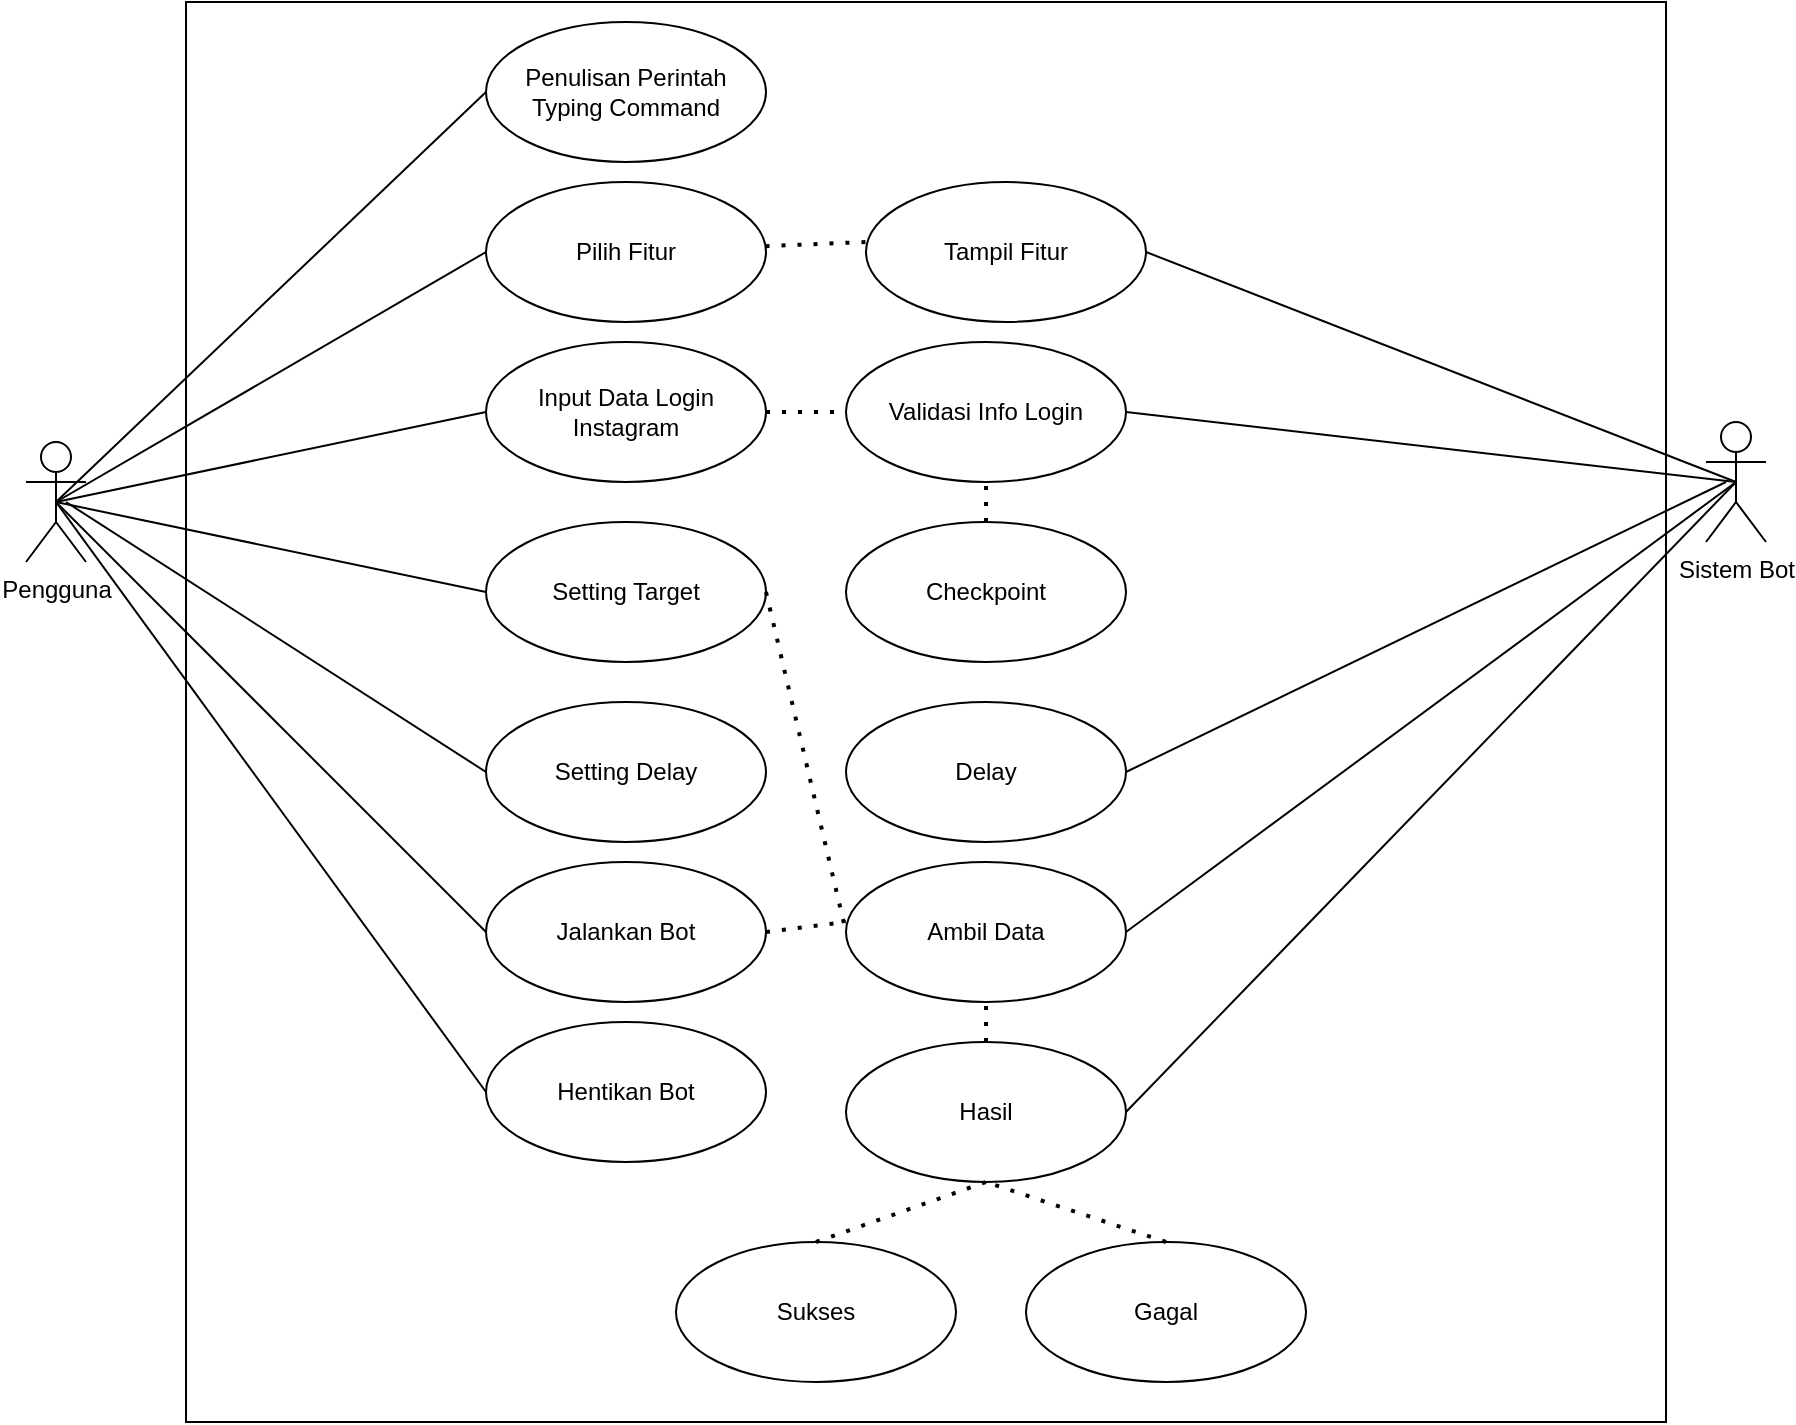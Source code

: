 <mxfile version="20.8.21" type="github">
  <diagram name="Page-1" id="R5cXk2mAjrdaS4w1Q-lb">
    <mxGraphModel dx="1257" dy="746" grid="1" gridSize="10" guides="1" tooltips="1" connect="1" arrows="1" fold="1" page="1" pageScale="1" pageWidth="850" pageHeight="1100" math="0" shadow="0">
      <root>
        <mxCell id="0" />
        <mxCell id="1" parent="0" />
        <mxCell id="2sulrTT11Jdlo0aklF4q-41" value="" style="rounded=0;whiteSpace=wrap;html=1;" vertex="1" parent="1">
          <mxGeometry x="180" y="10" width="740" height="710" as="geometry" />
        </mxCell>
        <mxCell id="2sulrTT11Jdlo0aklF4q-3" value="Penulisan Perintah&lt;br&gt;Typing Command" style="ellipse;whiteSpace=wrap;html=1;" vertex="1" parent="1">
          <mxGeometry x="330" y="20" width="140" height="70" as="geometry" />
        </mxCell>
        <mxCell id="2sulrTT11Jdlo0aklF4q-4" value="Pilih Fitur" style="ellipse;whiteSpace=wrap;html=1;" vertex="1" parent="1">
          <mxGeometry x="330" y="100" width="140" height="70" as="geometry" />
        </mxCell>
        <mxCell id="2sulrTT11Jdlo0aklF4q-5" value="Input Data Login Instagram" style="ellipse;whiteSpace=wrap;html=1;" vertex="1" parent="1">
          <mxGeometry x="330" y="180" width="140" height="70" as="geometry" />
        </mxCell>
        <mxCell id="2sulrTT11Jdlo0aklF4q-6" value="Setting Target" style="ellipse;whiteSpace=wrap;html=1;" vertex="1" parent="1">
          <mxGeometry x="330" y="270" width="140" height="70" as="geometry" />
        </mxCell>
        <mxCell id="2sulrTT11Jdlo0aklF4q-8" value="Setting Delay" style="ellipse;whiteSpace=wrap;html=1;" vertex="1" parent="1">
          <mxGeometry x="330" y="360" width="140" height="70" as="geometry" />
        </mxCell>
        <mxCell id="2sulrTT11Jdlo0aklF4q-9" value="Jalankan Bot" style="ellipse;whiteSpace=wrap;html=1;" vertex="1" parent="1">
          <mxGeometry x="330" y="440" width="140" height="70" as="geometry" />
        </mxCell>
        <mxCell id="2sulrTT11Jdlo0aklF4q-10" value="Pengguna" style="shape=umlActor;verticalLabelPosition=bottom;verticalAlign=top;html=1;" vertex="1" parent="1">
          <mxGeometry x="100" y="230" width="30" height="60" as="geometry" />
        </mxCell>
        <mxCell id="2sulrTT11Jdlo0aklF4q-11" value="Validasi Info Login" style="ellipse;whiteSpace=wrap;html=1;" vertex="1" parent="1">
          <mxGeometry x="510" y="180" width="140" height="70" as="geometry" />
        </mxCell>
        <mxCell id="2sulrTT11Jdlo0aklF4q-12" value="Checkpoint" style="ellipse;whiteSpace=wrap;html=1;" vertex="1" parent="1">
          <mxGeometry x="510" y="270" width="140" height="70" as="geometry" />
        </mxCell>
        <mxCell id="2sulrTT11Jdlo0aklF4q-13" value="Ambil Data" style="ellipse;whiteSpace=wrap;html=1;" vertex="1" parent="1">
          <mxGeometry x="510" y="440" width="140" height="70" as="geometry" />
        </mxCell>
        <mxCell id="2sulrTT11Jdlo0aklF4q-14" value="Sukses" style="ellipse;whiteSpace=wrap;html=1;" vertex="1" parent="1">
          <mxGeometry x="425" y="630" width="140" height="70" as="geometry" />
        </mxCell>
        <mxCell id="2sulrTT11Jdlo0aklF4q-15" value="Gagal" style="ellipse;whiteSpace=wrap;html=1;" vertex="1" parent="1">
          <mxGeometry x="600" y="630" width="140" height="70" as="geometry" />
        </mxCell>
        <mxCell id="2sulrTT11Jdlo0aklF4q-16" value="Hentikan Bot" style="ellipse;whiteSpace=wrap;html=1;" vertex="1" parent="1">
          <mxGeometry x="330" y="520" width="140" height="70" as="geometry" />
        </mxCell>
        <mxCell id="2sulrTT11Jdlo0aklF4q-29" value="" style="endArrow=none;html=1;rounded=0;exitX=0.5;exitY=0.5;exitDx=0;exitDy=0;exitPerimeter=0;entryX=0;entryY=0.5;entryDx=0;entryDy=0;" edge="1" parent="1" source="2sulrTT11Jdlo0aklF4q-10" target="2sulrTT11Jdlo0aklF4q-3">
          <mxGeometry width="50" height="50" relative="1" as="geometry">
            <mxPoint x="280" y="330" as="sourcePoint" />
            <mxPoint x="330" y="280" as="targetPoint" />
          </mxGeometry>
        </mxCell>
        <mxCell id="2sulrTT11Jdlo0aklF4q-30" value="" style="endArrow=none;html=1;rounded=0;exitX=0.5;exitY=0.5;exitDx=0;exitDy=0;exitPerimeter=0;entryX=0;entryY=0.5;entryDx=0;entryDy=0;" edge="1" parent="1" source="2sulrTT11Jdlo0aklF4q-10" target="2sulrTT11Jdlo0aklF4q-4">
          <mxGeometry width="50" height="50" relative="1" as="geometry">
            <mxPoint x="280" y="330" as="sourcePoint" />
            <mxPoint x="330" y="280" as="targetPoint" />
          </mxGeometry>
        </mxCell>
        <mxCell id="2sulrTT11Jdlo0aklF4q-31" value="" style="endArrow=none;html=1;rounded=0;exitX=0.5;exitY=0.5;exitDx=0;exitDy=0;exitPerimeter=0;entryX=0;entryY=0.5;entryDx=0;entryDy=0;" edge="1" parent="1" source="2sulrTT11Jdlo0aklF4q-10" target="2sulrTT11Jdlo0aklF4q-6">
          <mxGeometry width="50" height="50" relative="1" as="geometry">
            <mxPoint x="280" y="330" as="sourcePoint" />
            <mxPoint x="330" y="280" as="targetPoint" />
          </mxGeometry>
        </mxCell>
        <mxCell id="2sulrTT11Jdlo0aklF4q-32" value="" style="endArrow=none;html=1;rounded=0;exitX=0.5;exitY=0.5;exitDx=0;exitDy=0;exitPerimeter=0;entryX=0;entryY=0.5;entryDx=0;entryDy=0;" edge="1" parent="1" source="2sulrTT11Jdlo0aklF4q-10" target="2sulrTT11Jdlo0aklF4q-5">
          <mxGeometry width="50" height="50" relative="1" as="geometry">
            <mxPoint x="280" y="330" as="sourcePoint" />
            <mxPoint x="330" y="280" as="targetPoint" />
          </mxGeometry>
        </mxCell>
        <mxCell id="2sulrTT11Jdlo0aklF4q-33" value="" style="endArrow=none;html=1;rounded=0;entryX=0;entryY=0.5;entryDx=0;entryDy=0;" edge="1" parent="1" target="2sulrTT11Jdlo0aklF4q-8">
          <mxGeometry width="50" height="50" relative="1" as="geometry">
            <mxPoint x="120" y="260" as="sourcePoint" />
            <mxPoint x="330" y="280" as="targetPoint" />
          </mxGeometry>
        </mxCell>
        <mxCell id="2sulrTT11Jdlo0aklF4q-34" value="" style="endArrow=none;html=1;rounded=0;exitX=0.5;exitY=0.5;exitDx=0;exitDy=0;exitPerimeter=0;entryX=0;entryY=0.5;entryDx=0;entryDy=0;" edge="1" parent="1" source="2sulrTT11Jdlo0aklF4q-10" target="2sulrTT11Jdlo0aklF4q-9">
          <mxGeometry width="50" height="50" relative="1" as="geometry">
            <mxPoint x="280" y="330" as="sourcePoint" />
            <mxPoint x="330" y="280" as="targetPoint" />
          </mxGeometry>
        </mxCell>
        <mxCell id="2sulrTT11Jdlo0aklF4q-36" value="" style="endArrow=none;html=1;rounded=0;exitX=0.5;exitY=0.5;exitDx=0;exitDy=0;exitPerimeter=0;entryX=0;entryY=0.5;entryDx=0;entryDy=0;" edge="1" parent="1" source="2sulrTT11Jdlo0aklF4q-10" target="2sulrTT11Jdlo0aklF4q-16">
          <mxGeometry width="50" height="50" relative="1" as="geometry">
            <mxPoint x="280" y="330" as="sourcePoint" />
            <mxPoint x="330" y="280" as="targetPoint" />
          </mxGeometry>
        </mxCell>
        <mxCell id="2sulrTT11Jdlo0aklF4q-37" value="" style="endArrow=none;dashed=1;html=1;dashPattern=1 3;strokeWidth=2;rounded=0;entryX=0;entryY=0.5;entryDx=0;entryDy=0;exitX=1;exitY=0.5;exitDx=0;exitDy=0;" edge="1" parent="1" source="2sulrTT11Jdlo0aklF4q-5" target="2sulrTT11Jdlo0aklF4q-11">
          <mxGeometry width="50" height="50" relative="1" as="geometry">
            <mxPoint x="280" y="330" as="sourcePoint" />
            <mxPoint x="330" y="280" as="targetPoint" />
          </mxGeometry>
        </mxCell>
        <mxCell id="2sulrTT11Jdlo0aklF4q-38" value="" style="endArrow=none;dashed=1;html=1;dashPattern=1 3;strokeWidth=2;rounded=0;entryX=0.5;entryY=1;entryDx=0;entryDy=0;exitX=0.5;exitY=0;exitDx=0;exitDy=0;" edge="1" parent="1" source="2sulrTT11Jdlo0aklF4q-12" target="2sulrTT11Jdlo0aklF4q-11">
          <mxGeometry width="50" height="50" relative="1" as="geometry">
            <mxPoint x="280" y="330" as="sourcePoint" />
            <mxPoint x="330" y="280" as="targetPoint" />
          </mxGeometry>
        </mxCell>
        <mxCell id="2sulrTT11Jdlo0aklF4q-42" value="Sistem Bot" style="shape=umlActor;verticalLabelPosition=bottom;verticalAlign=top;html=1;outlineConnect=0;" vertex="1" parent="1">
          <mxGeometry x="940" y="220" width="30" height="60" as="geometry" />
        </mxCell>
        <mxCell id="2sulrTT11Jdlo0aklF4q-44" value="" style="endArrow=none;html=1;rounded=0;entryX=1;entryY=0.5;entryDx=0;entryDy=0;exitX=0.5;exitY=0.5;exitDx=0;exitDy=0;exitPerimeter=0;" edge="1" parent="1" source="2sulrTT11Jdlo0aklF4q-42" target="2sulrTT11Jdlo0aklF4q-11">
          <mxGeometry width="50" height="50" relative="1" as="geometry">
            <mxPoint x="400" y="390" as="sourcePoint" />
            <mxPoint x="450" y="340" as="targetPoint" />
          </mxGeometry>
        </mxCell>
        <mxCell id="2sulrTT11Jdlo0aklF4q-45" value="Tampil Fitur" style="ellipse;whiteSpace=wrap;html=1;" vertex="1" parent="1">
          <mxGeometry x="520" y="100" width="140" height="70" as="geometry" />
        </mxCell>
        <mxCell id="2sulrTT11Jdlo0aklF4q-46" value="" style="endArrow=none;html=1;rounded=0;entryX=0.5;entryY=0.5;entryDx=0;entryDy=0;entryPerimeter=0;exitX=1;exitY=0.5;exitDx=0;exitDy=0;" edge="1" parent="1" source="2sulrTT11Jdlo0aklF4q-45" target="2sulrTT11Jdlo0aklF4q-42">
          <mxGeometry width="50" height="50" relative="1" as="geometry">
            <mxPoint x="400" y="390" as="sourcePoint" />
            <mxPoint x="450" y="340" as="targetPoint" />
          </mxGeometry>
        </mxCell>
        <mxCell id="2sulrTT11Jdlo0aklF4q-47" value="Delay" style="ellipse;whiteSpace=wrap;html=1;" vertex="1" parent="1">
          <mxGeometry x="510" y="360" width="140" height="70" as="geometry" />
        </mxCell>
        <mxCell id="2sulrTT11Jdlo0aklF4q-48" value="Hasil" style="ellipse;whiteSpace=wrap;html=1;" vertex="1" parent="1">
          <mxGeometry x="510" y="530" width="140" height="70" as="geometry" />
        </mxCell>
        <mxCell id="2sulrTT11Jdlo0aklF4q-49" value="" style="endArrow=none;html=1;rounded=0;exitX=1;exitY=0.5;exitDx=0;exitDy=0;" edge="1" parent="1" source="2sulrTT11Jdlo0aklF4q-47">
          <mxGeometry width="50" height="50" relative="1" as="geometry">
            <mxPoint x="400" y="390" as="sourcePoint" />
            <mxPoint x="950" y="250" as="targetPoint" />
          </mxGeometry>
        </mxCell>
        <mxCell id="2sulrTT11Jdlo0aklF4q-50" value="" style="endArrow=none;html=1;rounded=0;entryX=0.5;entryY=0.5;entryDx=0;entryDy=0;entryPerimeter=0;exitX=1;exitY=0.5;exitDx=0;exitDy=0;" edge="1" parent="1" source="2sulrTT11Jdlo0aklF4q-13" target="2sulrTT11Jdlo0aklF4q-42">
          <mxGeometry width="50" height="50" relative="1" as="geometry">
            <mxPoint x="400" y="390" as="sourcePoint" />
            <mxPoint x="450" y="340" as="targetPoint" />
          </mxGeometry>
        </mxCell>
        <mxCell id="2sulrTT11Jdlo0aklF4q-51" value="" style="endArrow=none;html=1;rounded=0;entryX=0.5;entryY=0.5;entryDx=0;entryDy=0;entryPerimeter=0;exitX=1;exitY=0.5;exitDx=0;exitDy=0;" edge="1" parent="1" source="2sulrTT11Jdlo0aklF4q-48" target="2sulrTT11Jdlo0aklF4q-42">
          <mxGeometry width="50" height="50" relative="1" as="geometry">
            <mxPoint x="400" y="390" as="sourcePoint" />
            <mxPoint x="450" y="340" as="targetPoint" />
          </mxGeometry>
        </mxCell>
        <mxCell id="2sulrTT11Jdlo0aklF4q-54" value="" style="endArrow=none;dashed=1;html=1;dashPattern=1 3;strokeWidth=2;rounded=0;" edge="1" parent="1" source="2sulrTT11Jdlo0aklF4q-4">
          <mxGeometry width="50" height="50" relative="1" as="geometry">
            <mxPoint x="470" y="185" as="sourcePoint" />
            <mxPoint x="520" y="130" as="targetPoint" />
          </mxGeometry>
        </mxCell>
        <mxCell id="2sulrTT11Jdlo0aklF4q-55" value="" style="endArrow=none;dashed=1;html=1;dashPattern=1 3;strokeWidth=2;rounded=0;exitX=1;exitY=0.5;exitDx=0;exitDy=0;entryX=0;entryY=0.5;entryDx=0;entryDy=0;" edge="1" parent="1" source="2sulrTT11Jdlo0aklF4q-6" target="2sulrTT11Jdlo0aklF4q-13">
          <mxGeometry width="50" height="50" relative="1" as="geometry">
            <mxPoint x="400" y="390" as="sourcePoint" />
            <mxPoint x="450" y="340" as="targetPoint" />
          </mxGeometry>
        </mxCell>
        <mxCell id="2sulrTT11Jdlo0aklF4q-56" value="" style="endArrow=none;dashed=1;html=1;dashPattern=1 3;strokeWidth=2;rounded=0;exitX=1;exitY=0.5;exitDx=0;exitDy=0;" edge="1" parent="1" source="2sulrTT11Jdlo0aklF4q-9">
          <mxGeometry width="50" height="50" relative="1" as="geometry">
            <mxPoint x="400" y="390" as="sourcePoint" />
            <mxPoint x="510" y="470" as="targetPoint" />
          </mxGeometry>
        </mxCell>
        <mxCell id="2sulrTT11Jdlo0aklF4q-58" value="" style="endArrow=none;dashed=1;html=1;dashPattern=1 3;strokeWidth=2;rounded=0;entryX=0.5;entryY=1;entryDx=0;entryDy=0;exitX=0.5;exitY=0;exitDx=0;exitDy=0;" edge="1" parent="1" source="2sulrTT11Jdlo0aklF4q-48" target="2sulrTT11Jdlo0aklF4q-13">
          <mxGeometry width="50" height="50" relative="1" as="geometry">
            <mxPoint x="400" y="490" as="sourcePoint" />
            <mxPoint x="450" y="440" as="targetPoint" />
          </mxGeometry>
        </mxCell>
        <mxCell id="2sulrTT11Jdlo0aklF4q-59" value="" style="endArrow=none;dashed=1;html=1;dashPattern=1 3;strokeWidth=2;rounded=0;entryX=0.5;entryY=1;entryDx=0;entryDy=0;exitX=0.5;exitY=0;exitDx=0;exitDy=0;" edge="1" parent="1" source="2sulrTT11Jdlo0aklF4q-14" target="2sulrTT11Jdlo0aklF4q-48">
          <mxGeometry width="50" height="50" relative="1" as="geometry">
            <mxPoint x="400" y="490" as="sourcePoint" />
            <mxPoint x="450" y="440" as="targetPoint" />
          </mxGeometry>
        </mxCell>
        <mxCell id="2sulrTT11Jdlo0aklF4q-60" value="" style="endArrow=none;dashed=1;html=1;dashPattern=1 3;strokeWidth=2;rounded=0;entryX=0.5;entryY=1;entryDx=0;entryDy=0;exitX=0.5;exitY=0;exitDx=0;exitDy=0;" edge="1" parent="1" source="2sulrTT11Jdlo0aklF4q-15" target="2sulrTT11Jdlo0aklF4q-48">
          <mxGeometry width="50" height="50" relative="1" as="geometry">
            <mxPoint x="400" y="490" as="sourcePoint" />
            <mxPoint x="450" y="440" as="targetPoint" />
          </mxGeometry>
        </mxCell>
      </root>
    </mxGraphModel>
  </diagram>
</mxfile>
